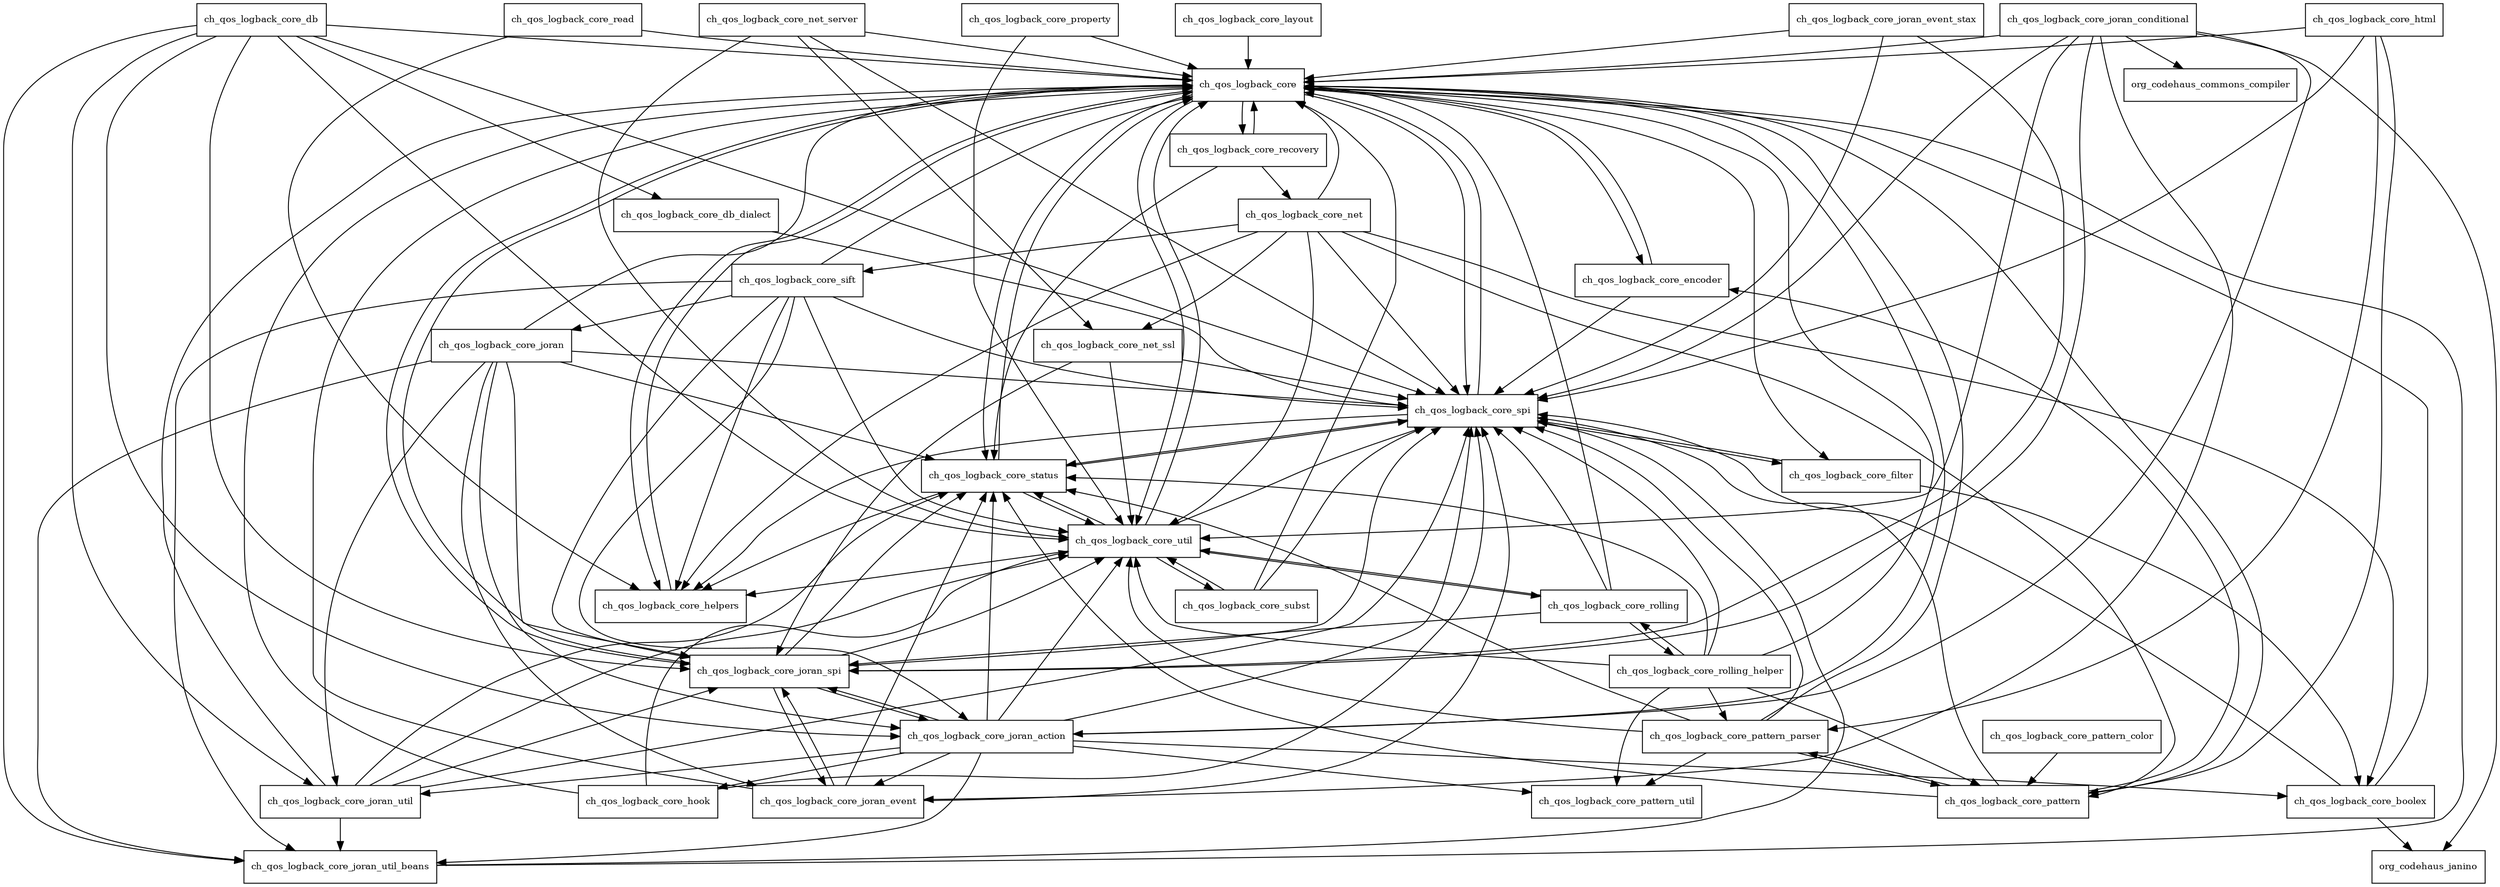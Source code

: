 digraph logback_core_1_1_8_package_dependencies {
  node [shape = box, fontsize=10.0];
  ch_qos_logback_core -> ch_qos_logback_core_encoder;
  ch_qos_logback_core -> ch_qos_logback_core_filter;
  ch_qos_logback_core -> ch_qos_logback_core_helpers;
  ch_qos_logback_core -> ch_qos_logback_core_joran_spi;
  ch_qos_logback_core -> ch_qos_logback_core_recovery;
  ch_qos_logback_core -> ch_qos_logback_core_spi;
  ch_qos_logback_core -> ch_qos_logback_core_status;
  ch_qos_logback_core -> ch_qos_logback_core_util;
  ch_qos_logback_core_boolex -> ch_qos_logback_core;
  ch_qos_logback_core_boolex -> ch_qos_logback_core_spi;
  ch_qos_logback_core_boolex -> org_codehaus_janino;
  ch_qos_logback_core_db -> ch_qos_logback_core;
  ch_qos_logback_core_db -> ch_qos_logback_core_db_dialect;
  ch_qos_logback_core_db -> ch_qos_logback_core_joran_action;
  ch_qos_logback_core_db -> ch_qos_logback_core_joran_spi;
  ch_qos_logback_core_db -> ch_qos_logback_core_joran_util;
  ch_qos_logback_core_db -> ch_qos_logback_core_joran_util_beans;
  ch_qos_logback_core_db -> ch_qos_logback_core_spi;
  ch_qos_logback_core_db -> ch_qos_logback_core_util;
  ch_qos_logback_core_db_dialect -> ch_qos_logback_core_spi;
  ch_qos_logback_core_encoder -> ch_qos_logback_core;
  ch_qos_logback_core_encoder -> ch_qos_logback_core_spi;
  ch_qos_logback_core_filter -> ch_qos_logback_core_boolex;
  ch_qos_logback_core_filter -> ch_qos_logback_core_spi;
  ch_qos_logback_core_helpers -> ch_qos_logback_core;
  ch_qos_logback_core_hook -> ch_qos_logback_core;
  ch_qos_logback_core_hook -> ch_qos_logback_core_spi;
  ch_qos_logback_core_hook -> ch_qos_logback_core_util;
  ch_qos_logback_core_html -> ch_qos_logback_core;
  ch_qos_logback_core_html -> ch_qos_logback_core_pattern;
  ch_qos_logback_core_html -> ch_qos_logback_core_pattern_parser;
  ch_qos_logback_core_html -> ch_qos_logback_core_spi;
  ch_qos_logback_core_joran -> ch_qos_logback_core;
  ch_qos_logback_core_joran -> ch_qos_logback_core_joran_action;
  ch_qos_logback_core_joran -> ch_qos_logback_core_joran_event;
  ch_qos_logback_core_joran -> ch_qos_logback_core_joran_spi;
  ch_qos_logback_core_joran -> ch_qos_logback_core_joran_util;
  ch_qos_logback_core_joran -> ch_qos_logback_core_joran_util_beans;
  ch_qos_logback_core_joran -> ch_qos_logback_core_spi;
  ch_qos_logback_core_joran -> ch_qos_logback_core_status;
  ch_qos_logback_core_joran_action -> ch_qos_logback_core;
  ch_qos_logback_core_joran_action -> ch_qos_logback_core_boolex;
  ch_qos_logback_core_joran_action -> ch_qos_logback_core_hook;
  ch_qos_logback_core_joran_action -> ch_qos_logback_core_joran_event;
  ch_qos_logback_core_joran_action -> ch_qos_logback_core_joran_spi;
  ch_qos_logback_core_joran_action -> ch_qos_logback_core_joran_util;
  ch_qos_logback_core_joran_action -> ch_qos_logback_core_joran_util_beans;
  ch_qos_logback_core_joran_action -> ch_qos_logback_core_pattern_util;
  ch_qos_logback_core_joran_action -> ch_qos_logback_core_spi;
  ch_qos_logback_core_joran_action -> ch_qos_logback_core_status;
  ch_qos_logback_core_joran_action -> ch_qos_logback_core_util;
  ch_qos_logback_core_joran_conditional -> ch_qos_logback_core;
  ch_qos_logback_core_joran_conditional -> ch_qos_logback_core_joran_action;
  ch_qos_logback_core_joran_conditional -> ch_qos_logback_core_joran_event;
  ch_qos_logback_core_joran_conditional -> ch_qos_logback_core_joran_spi;
  ch_qos_logback_core_joran_conditional -> ch_qos_logback_core_spi;
  ch_qos_logback_core_joran_conditional -> ch_qos_logback_core_util;
  ch_qos_logback_core_joran_conditional -> org_codehaus_commons_compiler;
  ch_qos_logback_core_joran_conditional -> org_codehaus_janino;
  ch_qos_logback_core_joran_event -> ch_qos_logback_core;
  ch_qos_logback_core_joran_event -> ch_qos_logback_core_joran_spi;
  ch_qos_logback_core_joran_event -> ch_qos_logback_core_spi;
  ch_qos_logback_core_joran_event -> ch_qos_logback_core_status;
  ch_qos_logback_core_joran_event_stax -> ch_qos_logback_core;
  ch_qos_logback_core_joran_event_stax -> ch_qos_logback_core_joran_spi;
  ch_qos_logback_core_joran_event_stax -> ch_qos_logback_core_spi;
  ch_qos_logback_core_joran_spi -> ch_qos_logback_core;
  ch_qos_logback_core_joran_spi -> ch_qos_logback_core_joran_action;
  ch_qos_logback_core_joran_spi -> ch_qos_logback_core_joran_event;
  ch_qos_logback_core_joran_spi -> ch_qos_logback_core_spi;
  ch_qos_logback_core_joran_spi -> ch_qos_logback_core_status;
  ch_qos_logback_core_joran_spi -> ch_qos_logback_core_util;
  ch_qos_logback_core_joran_util -> ch_qos_logback_core;
  ch_qos_logback_core_joran_util -> ch_qos_logback_core_joran_spi;
  ch_qos_logback_core_joran_util -> ch_qos_logback_core_joran_util_beans;
  ch_qos_logback_core_joran_util -> ch_qos_logback_core_spi;
  ch_qos_logback_core_joran_util -> ch_qos_logback_core_status;
  ch_qos_logback_core_joran_util -> ch_qos_logback_core_util;
  ch_qos_logback_core_joran_util_beans -> ch_qos_logback_core;
  ch_qos_logback_core_joran_util_beans -> ch_qos_logback_core_spi;
  ch_qos_logback_core_layout -> ch_qos_logback_core;
  ch_qos_logback_core_net -> ch_qos_logback_core;
  ch_qos_logback_core_net -> ch_qos_logback_core_boolex;
  ch_qos_logback_core_net -> ch_qos_logback_core_helpers;
  ch_qos_logback_core_net -> ch_qos_logback_core_net_ssl;
  ch_qos_logback_core_net -> ch_qos_logback_core_pattern;
  ch_qos_logback_core_net -> ch_qos_logback_core_sift;
  ch_qos_logback_core_net -> ch_qos_logback_core_spi;
  ch_qos_logback_core_net -> ch_qos_logback_core_util;
  ch_qos_logback_core_net_server -> ch_qos_logback_core;
  ch_qos_logback_core_net_server -> ch_qos_logback_core_net_ssl;
  ch_qos_logback_core_net_server -> ch_qos_logback_core_spi;
  ch_qos_logback_core_net_server -> ch_qos_logback_core_util;
  ch_qos_logback_core_net_ssl -> ch_qos_logback_core_joran_spi;
  ch_qos_logback_core_net_ssl -> ch_qos_logback_core_spi;
  ch_qos_logback_core_net_ssl -> ch_qos_logback_core_util;
  ch_qos_logback_core_pattern -> ch_qos_logback_core;
  ch_qos_logback_core_pattern -> ch_qos_logback_core_encoder;
  ch_qos_logback_core_pattern -> ch_qos_logback_core_pattern_parser;
  ch_qos_logback_core_pattern -> ch_qos_logback_core_spi;
  ch_qos_logback_core_pattern -> ch_qos_logback_core_status;
  ch_qos_logback_core_pattern_color -> ch_qos_logback_core_pattern;
  ch_qos_logback_core_pattern_parser -> ch_qos_logback_core;
  ch_qos_logback_core_pattern_parser -> ch_qos_logback_core_pattern;
  ch_qos_logback_core_pattern_parser -> ch_qos_logback_core_pattern_util;
  ch_qos_logback_core_pattern_parser -> ch_qos_logback_core_spi;
  ch_qos_logback_core_pattern_parser -> ch_qos_logback_core_status;
  ch_qos_logback_core_pattern_parser -> ch_qos_logback_core_util;
  ch_qos_logback_core_property -> ch_qos_logback_core;
  ch_qos_logback_core_property -> ch_qos_logback_core_util;
  ch_qos_logback_core_read -> ch_qos_logback_core;
  ch_qos_logback_core_read -> ch_qos_logback_core_helpers;
  ch_qos_logback_core_recovery -> ch_qos_logback_core;
  ch_qos_logback_core_recovery -> ch_qos_logback_core_net;
  ch_qos_logback_core_recovery -> ch_qos_logback_core_status;
  ch_qos_logback_core_rolling -> ch_qos_logback_core;
  ch_qos_logback_core_rolling -> ch_qos_logback_core_joran_spi;
  ch_qos_logback_core_rolling -> ch_qos_logback_core_rolling_helper;
  ch_qos_logback_core_rolling -> ch_qos_logback_core_spi;
  ch_qos_logback_core_rolling -> ch_qos_logback_core_util;
  ch_qos_logback_core_rolling_helper -> ch_qos_logback_core;
  ch_qos_logback_core_rolling_helper -> ch_qos_logback_core_pattern;
  ch_qos_logback_core_rolling_helper -> ch_qos_logback_core_pattern_parser;
  ch_qos_logback_core_rolling_helper -> ch_qos_logback_core_pattern_util;
  ch_qos_logback_core_rolling_helper -> ch_qos_logback_core_rolling;
  ch_qos_logback_core_rolling_helper -> ch_qos_logback_core_spi;
  ch_qos_logback_core_rolling_helper -> ch_qos_logback_core_status;
  ch_qos_logback_core_rolling_helper -> ch_qos_logback_core_util;
  ch_qos_logback_core_sift -> ch_qos_logback_core;
  ch_qos_logback_core_sift -> ch_qos_logback_core_helpers;
  ch_qos_logback_core_sift -> ch_qos_logback_core_joran;
  ch_qos_logback_core_sift -> ch_qos_logback_core_joran_action;
  ch_qos_logback_core_sift -> ch_qos_logback_core_joran_spi;
  ch_qos_logback_core_sift -> ch_qos_logback_core_joran_util_beans;
  ch_qos_logback_core_sift -> ch_qos_logback_core_spi;
  ch_qos_logback_core_sift -> ch_qos_logback_core_util;
  ch_qos_logback_core_spi -> ch_qos_logback_core;
  ch_qos_logback_core_spi -> ch_qos_logback_core_filter;
  ch_qos_logback_core_spi -> ch_qos_logback_core_helpers;
  ch_qos_logback_core_spi -> ch_qos_logback_core_status;
  ch_qos_logback_core_status -> ch_qos_logback_core;
  ch_qos_logback_core_status -> ch_qos_logback_core_helpers;
  ch_qos_logback_core_status -> ch_qos_logback_core_spi;
  ch_qos_logback_core_status -> ch_qos_logback_core_util;
  ch_qos_logback_core_subst -> ch_qos_logback_core;
  ch_qos_logback_core_subst -> ch_qos_logback_core_spi;
  ch_qos_logback_core_subst -> ch_qos_logback_core_util;
  ch_qos_logback_core_util -> ch_qos_logback_core;
  ch_qos_logback_core_util -> ch_qos_logback_core_helpers;
  ch_qos_logback_core_util -> ch_qos_logback_core_rolling;
  ch_qos_logback_core_util -> ch_qos_logback_core_spi;
  ch_qos_logback_core_util -> ch_qos_logback_core_status;
  ch_qos_logback_core_util -> ch_qos_logback_core_subst;
}
